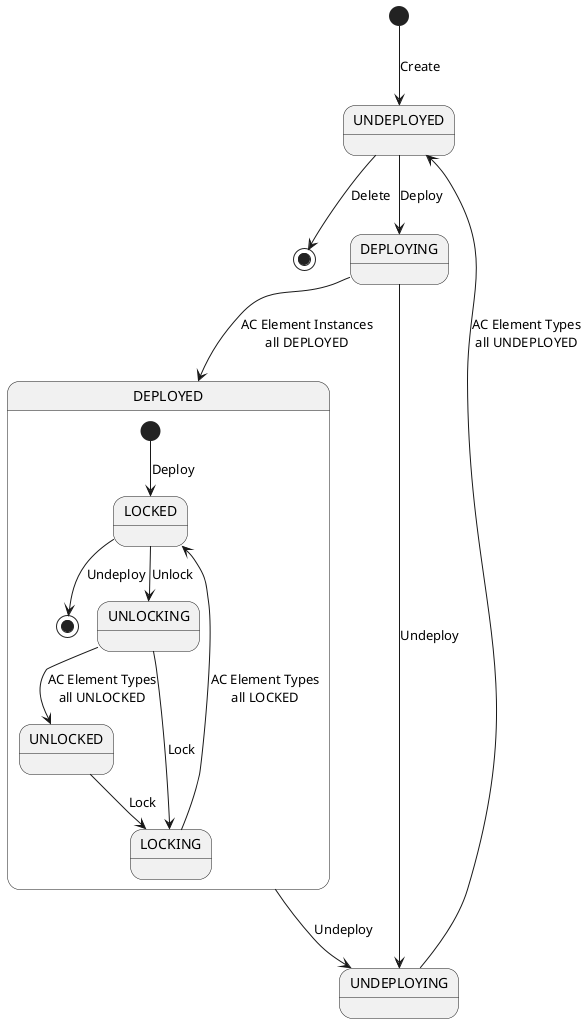 @startuml

[*] --> UNDEPLOYED: Create
UNDEPLOYED --> [*]: Delete
UNDEPLOYED --> DEPLOYING: Deploy
DEPLOYING --> DEPLOYED: AC Element Instances\nall DEPLOYED
DEPLOYING --> UNDEPLOYING: Undeploy
DEPLOYED --> UNDEPLOYING: Undeploy
UNDEPLOYING --> UNDEPLOYED: AC Element Types\nall UNDEPLOYED


state DEPLOYED {
 [*] --> LOCKED: Deploy
 LOCKED --> [*]: Undeploy
 LOCKED --> UNLOCKING: Unlock
 UNLOCKING --> UNLOCKED: AC Element Types\nall UNLOCKED
 UNLOCKED --> LOCKING: Lock
 UNLOCKING --> LOCKING: Lock
 LOCKING --> LOCKED: AC Element Types\nall LOCKED
}

@enduml

